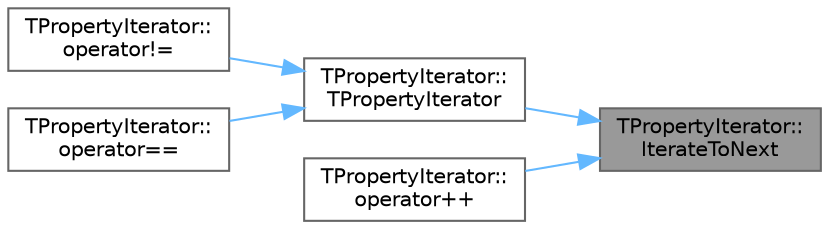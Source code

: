 digraph "TPropertyIterator::IterateToNext"
{
 // INTERACTIVE_SVG=YES
 // LATEX_PDF_SIZE
  bgcolor="transparent";
  edge [fontname=Helvetica,fontsize=10,labelfontname=Helvetica,labelfontsize=10];
  node [fontname=Helvetica,fontsize=10,shape=box,height=0.2,width=0.4];
  rankdir="RL";
  Node1 [id="Node000001",label="TPropertyIterator::\lIterateToNext",height=0.2,width=0.4,color="gray40", fillcolor="grey60", style="filled", fontcolor="black",tooltip=" "];
  Node1 -> Node2 [id="edge1_Node000001_Node000002",dir="back",color="steelblue1",style="solid",tooltip=" "];
  Node2 [id="Node000002",label="TPropertyIterator::\lTPropertyIterator",height=0.2,width=0.4,color="grey40", fillcolor="white", style="filled",URL="$d0/de6/classTPropertyIterator.html#a9169a557500e7e2907ed794205c53422",tooltip=" "];
  Node2 -> Node3 [id="edge2_Node000002_Node000003",dir="back",color="steelblue1",style="solid",tooltip=" "];
  Node3 [id="Node000003",label="TPropertyIterator::\loperator!=",height=0.2,width=0.4,color="grey40", fillcolor="white", style="filled",URL="$d0/de6/classTPropertyIterator.html#a6bb670772f07950335b4807ce98585ff",tooltip=" "];
  Node2 -> Node4 [id="edge3_Node000002_Node000004",dir="back",color="steelblue1",style="solid",tooltip=" "];
  Node4 [id="Node000004",label="TPropertyIterator::\loperator==",height=0.2,width=0.4,color="grey40", fillcolor="white", style="filled",URL="$d0/de6/classTPropertyIterator.html#ab979c70c0978c47272637da634b99090",tooltip=" "];
  Node1 -> Node5 [id="edge4_Node000001_Node000005",dir="back",color="steelblue1",style="solid",tooltip=" "];
  Node5 [id="Node000005",label="TPropertyIterator::\loperator++",height=0.2,width=0.4,color="grey40", fillcolor="white", style="filled",URL="$d0/de6/classTPropertyIterator.html#a3ec8da3b83d2b275b67970196aba7547",tooltip=" "];
}

